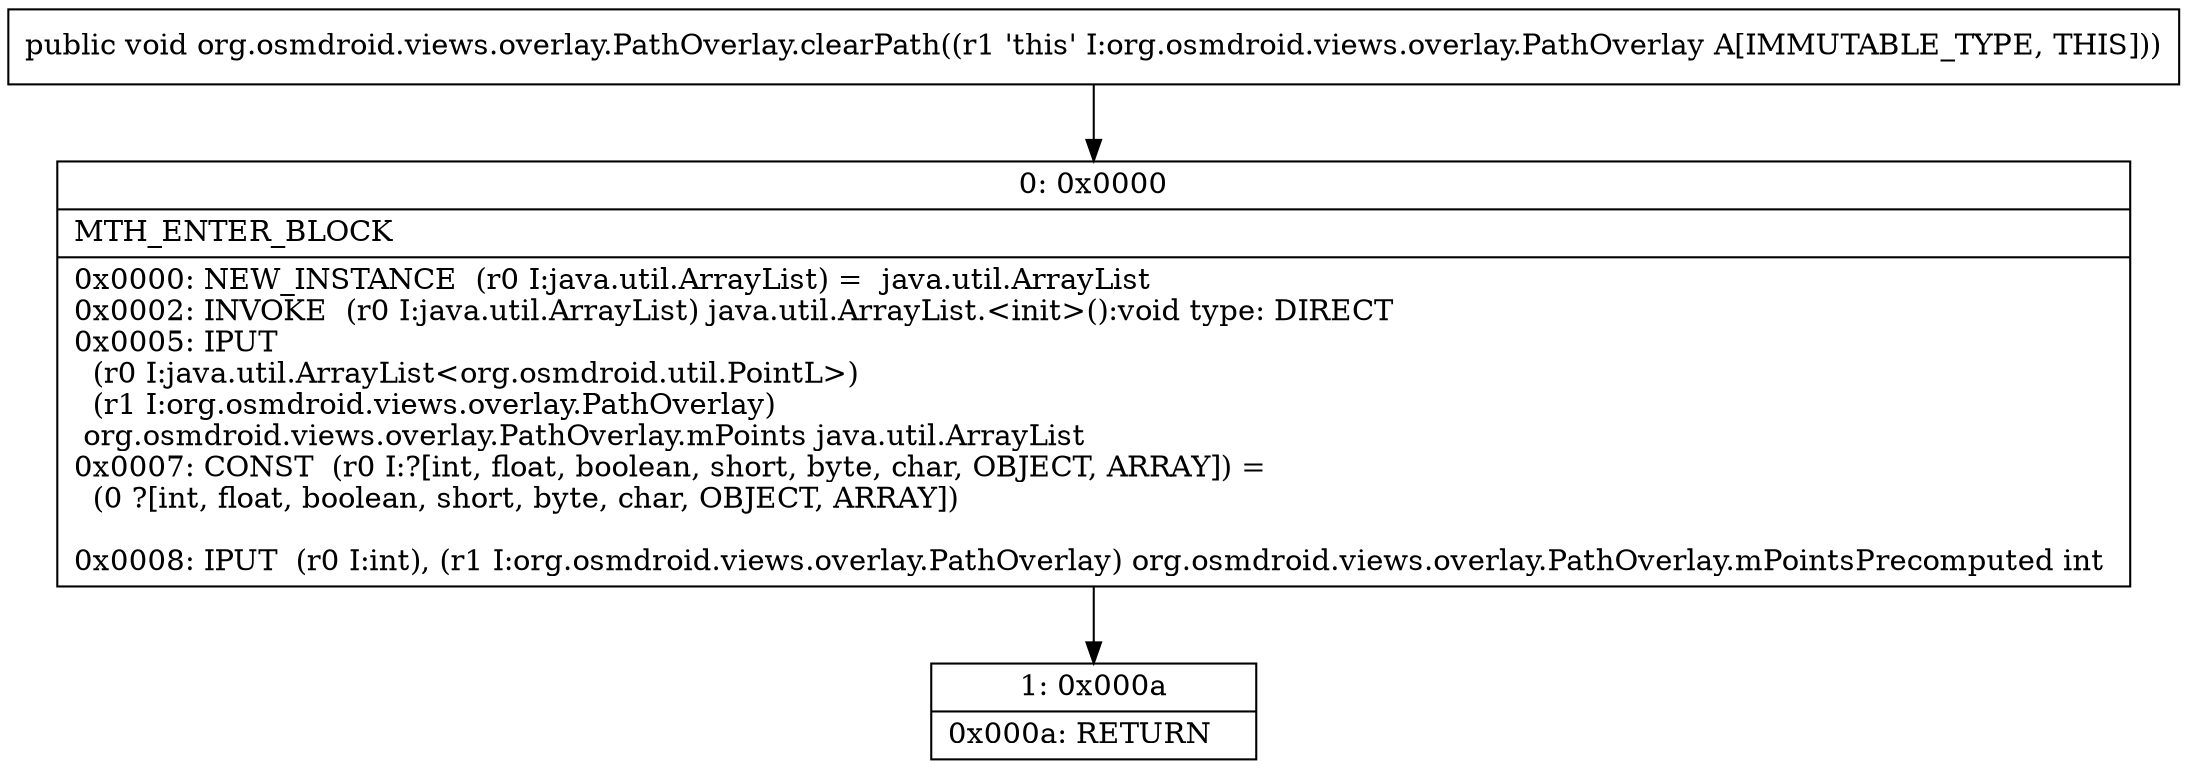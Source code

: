 digraph "CFG fororg.osmdroid.views.overlay.PathOverlay.clearPath()V" {
Node_0 [shape=record,label="{0\:\ 0x0000|MTH_ENTER_BLOCK\l|0x0000: NEW_INSTANCE  (r0 I:java.util.ArrayList) =  java.util.ArrayList \l0x0002: INVOKE  (r0 I:java.util.ArrayList) java.util.ArrayList.\<init\>():void type: DIRECT \l0x0005: IPUT  \l  (r0 I:java.util.ArrayList\<org.osmdroid.util.PointL\>)\l  (r1 I:org.osmdroid.views.overlay.PathOverlay)\l org.osmdroid.views.overlay.PathOverlay.mPoints java.util.ArrayList \l0x0007: CONST  (r0 I:?[int, float, boolean, short, byte, char, OBJECT, ARRAY]) = \l  (0 ?[int, float, boolean, short, byte, char, OBJECT, ARRAY])\l \l0x0008: IPUT  (r0 I:int), (r1 I:org.osmdroid.views.overlay.PathOverlay) org.osmdroid.views.overlay.PathOverlay.mPointsPrecomputed int \l}"];
Node_1 [shape=record,label="{1\:\ 0x000a|0x000a: RETURN   \l}"];
MethodNode[shape=record,label="{public void org.osmdroid.views.overlay.PathOverlay.clearPath((r1 'this' I:org.osmdroid.views.overlay.PathOverlay A[IMMUTABLE_TYPE, THIS])) }"];
MethodNode -> Node_0;
Node_0 -> Node_1;
}


